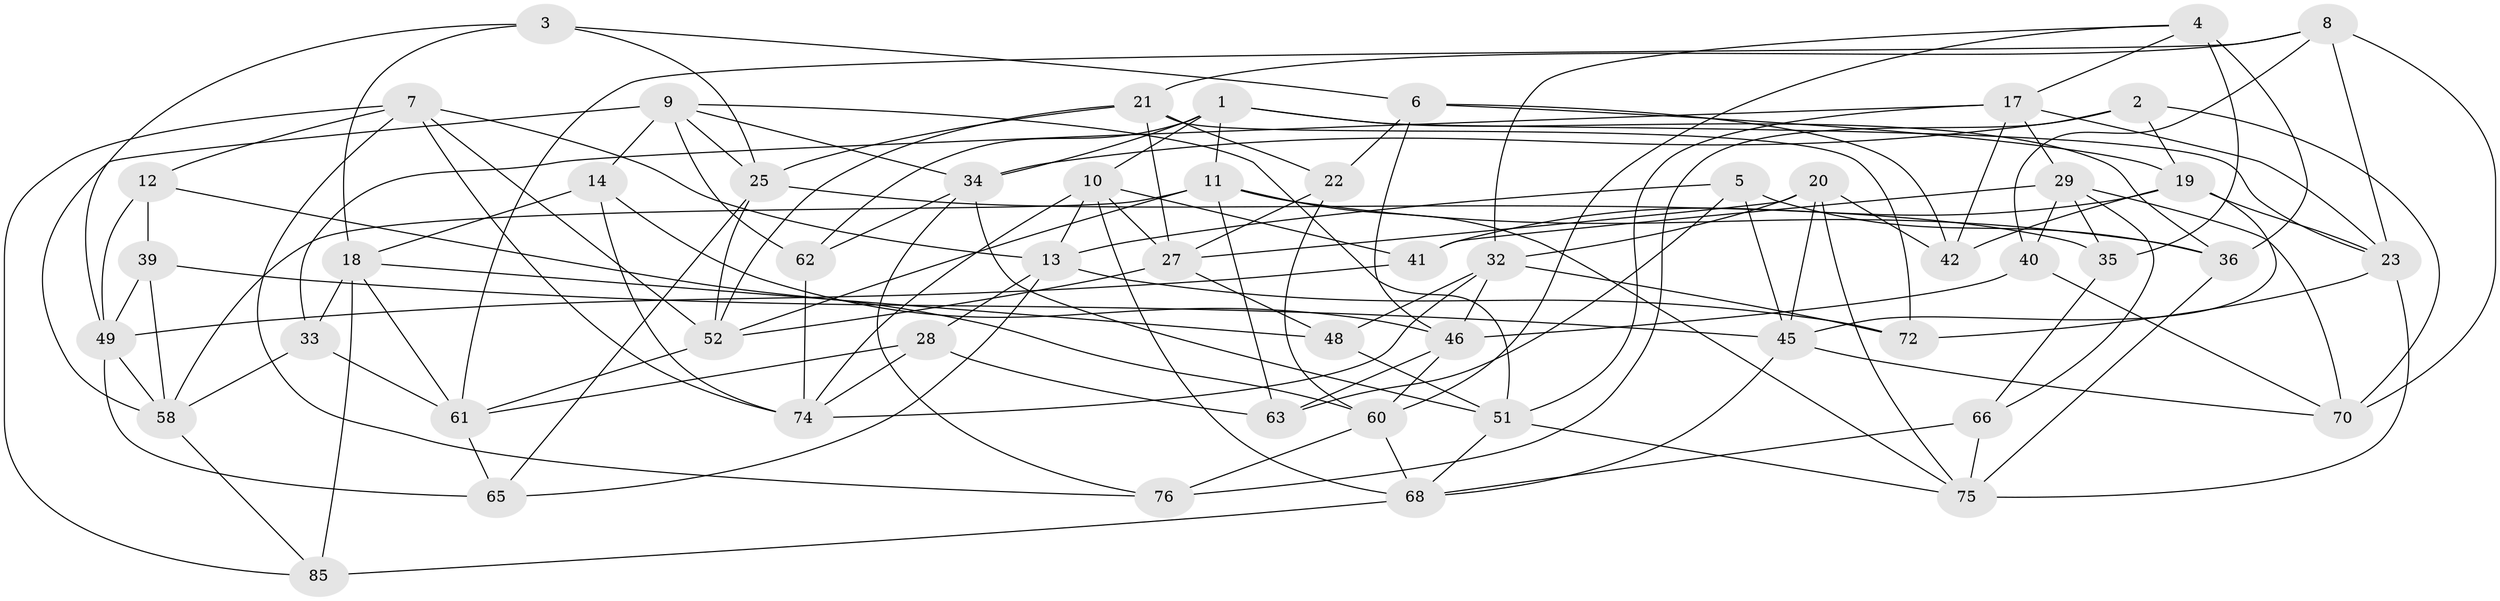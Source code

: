 // original degree distribution, {4: 1.0}
// Generated by graph-tools (version 1.1) at 2025/11/02/27/25 16:11:45]
// undirected, 54 vertices, 138 edges
graph export_dot {
graph [start="1"]
  node [color=gray90,style=filled];
  1 [super="+30"];
  2;
  3;
  4 [super="+81"];
  5;
  6 [super="+38"];
  7 [super="+37"];
  8 [super="+44"];
  9 [super="+16"];
  10 [super="+15"];
  11 [super="+54"];
  12;
  13 [super="+26"];
  14;
  17 [super="+87"];
  18 [super="+53"];
  19 [super="+31"];
  20 [super="+67"];
  21 [super="+24"];
  22;
  23 [super="+64"];
  25 [super="+47"];
  27 [super="+43"];
  28;
  29 [super="+59"];
  32 [super="+57"];
  33;
  34 [super="+88"];
  35;
  36 [super="+50"];
  39;
  40;
  41;
  42 [super="+69"];
  45 [super="+55"];
  46 [super="+78"];
  48;
  49 [super="+86"];
  51 [super="+77"];
  52 [super="+56"];
  58 [super="+83"];
  60 [super="+84"];
  61 [super="+73"];
  62;
  63;
  65;
  66;
  68 [super="+71"];
  70 [super="+79"];
  72;
  74 [super="+80"];
  75 [super="+82"];
  76;
  85;
  1 -- 23;
  1 -- 62;
  1 -- 10;
  1 -- 11;
  1 -- 36;
  1 -- 34;
  2 -- 34;
  2 -- 76;
  2 -- 70;
  2 -- 19;
  3 -- 6;
  3 -- 49;
  3 -- 18;
  3 -- 25;
  4 -- 36 [weight=2];
  4 -- 60;
  4 -- 32;
  4 -- 17;
  4 -- 35;
  5 -- 45;
  5 -- 36;
  5 -- 63;
  5 -- 13;
  6 -- 42 [weight=2];
  6 -- 46;
  6 -- 19;
  6 -- 22;
  7 -- 76;
  7 -- 12;
  7 -- 74;
  7 -- 85;
  7 -- 13;
  7 -- 52;
  8 -- 40;
  8 -- 70 [weight=2];
  8 -- 61;
  8 -- 23;
  8 -- 21;
  9 -- 62;
  9 -- 14;
  9 -- 25;
  9 -- 58;
  9 -- 51;
  9 -- 34;
  10 -- 41;
  10 -- 13;
  10 -- 74;
  10 -- 68;
  10 -- 27;
  11 -- 75;
  11 -- 58;
  11 -- 63;
  11 -- 36;
  11 -- 52;
  12 -- 39;
  12 -- 60;
  12 -- 49;
  13 -- 28;
  13 -- 65;
  13 -- 72;
  14 -- 18;
  14 -- 46;
  14 -- 74;
  17 -- 33;
  17 -- 42;
  17 -- 51;
  17 -- 29;
  17 -- 23;
  18 -- 33;
  18 -- 48;
  18 -- 85;
  18 -- 61;
  19 -- 23;
  19 -- 41;
  19 -- 45;
  19 -- 42;
  20 -- 32;
  20 -- 42 [weight=2];
  20 -- 75;
  20 -- 45;
  20 -- 27;
  21 -- 72;
  21 -- 52;
  21 -- 22;
  21 -- 25;
  21 -- 27;
  22 -- 27;
  22 -- 60;
  23 -- 75;
  23 -- 72;
  25 -- 65;
  25 -- 35;
  25 -- 52;
  27 -- 48;
  27 -- 52;
  28 -- 74;
  28 -- 63;
  28 -- 61;
  29 -- 35;
  29 -- 70;
  29 -- 40;
  29 -- 41;
  29 -- 66;
  32 -- 72;
  32 -- 46;
  32 -- 48;
  32 -- 74;
  33 -- 58;
  33 -- 61;
  34 -- 62;
  34 -- 76;
  34 -- 51;
  35 -- 66;
  36 -- 75;
  39 -- 58;
  39 -- 45;
  39 -- 49;
  40 -- 46;
  40 -- 70;
  41 -- 49;
  45 -- 70;
  45 -- 68;
  46 -- 63;
  46 -- 60;
  48 -- 51;
  49 -- 58;
  49 -- 65;
  51 -- 68;
  51 -- 75;
  52 -- 61;
  58 -- 85;
  60 -- 76;
  60 -- 68;
  61 -- 65;
  62 -- 74;
  66 -- 75;
  66 -- 68;
  68 -- 85;
}
